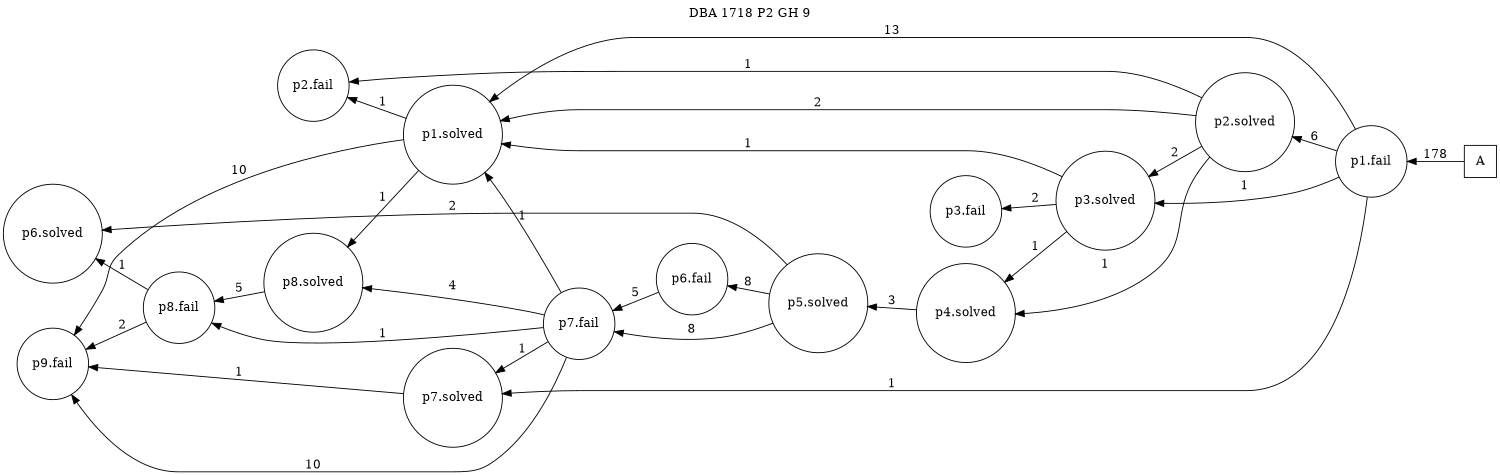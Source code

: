 digraph DBA_1718_P2_GH_9 {
labelloc="tl"
label= " DBA 1718 P2 GH 9 "
rankdir="RL";
graph [ size=" 10 , 10 !"]

"A" [shape="square" label="A"]
"p1.fail" [shape="circle" label="p1.fail"]
"p1.solved" [shape="circle" label="p1.solved"]
"p2.fail" [shape="circle" label="p2.fail"]
"p2.solved" [shape="circle" label="p2.solved"]
"p3.solved" [shape="circle" label="p3.solved"]
"p3.fail" [shape="circle" label="p3.fail"]
"p4.solved" [shape="circle" label="p4.solved"]
"p5.solved" [shape="circle" label="p5.solved"]
"p6.fail" [shape="circle" label="p6.fail"]
"p7.fail" [shape="circle" label="p7.fail"]
"p8.solved" [shape="circle" label="p8.solved"]
"p8.fail" [shape="circle" label="p8.fail"]
"p9.fail" [shape="circle" label="p9.fail"]
"p6.solved" [shape="circle" label="p6.solved"]
"p7.solved" [shape="circle" label="p7.solved"]
"A" -> "p1.fail" [ label=178]
"p1.fail" -> "p1.solved" [ label=13]
"p1.fail" -> "p2.solved" [ label=6]
"p1.fail" -> "p3.solved" [ label=1]
"p1.fail" -> "p7.solved" [ label=1]
"p1.solved" -> "p2.fail" [ label=1]
"p1.solved" -> "p8.solved" [ label=1]
"p1.solved" -> "p9.fail" [ label=10]
"p2.solved" -> "p1.solved" [ label=2]
"p2.solved" -> "p2.fail" [ label=1]
"p2.solved" -> "p3.solved" [ label=2]
"p2.solved" -> "p4.solved" [ label=1]
"p3.solved" -> "p1.solved" [ label=1]
"p3.solved" -> "p3.fail" [ label=2]
"p3.solved" -> "p4.solved" [ label=1]
"p4.solved" -> "p5.solved" [ label=3]
"p5.solved" -> "p6.fail" [ label=8]
"p5.solved" -> "p7.fail" [ label=8]
"p5.solved" -> "p6.solved" [ label=2]
"p6.fail" -> "p7.fail" [ label=5]
"p7.fail" -> "p1.solved" [ label=1]
"p7.fail" -> "p8.solved" [ label=4]
"p7.fail" -> "p8.fail" [ label=1]
"p7.fail" -> "p9.fail" [ label=10]
"p7.fail" -> "p7.solved" [ label=1]
"p8.solved" -> "p8.fail" [ label=5]
"p8.fail" -> "p9.fail" [ label=2]
"p8.fail" -> "p6.solved" [ label=1]
"p7.solved" -> "p9.fail" [ label=1]
}
